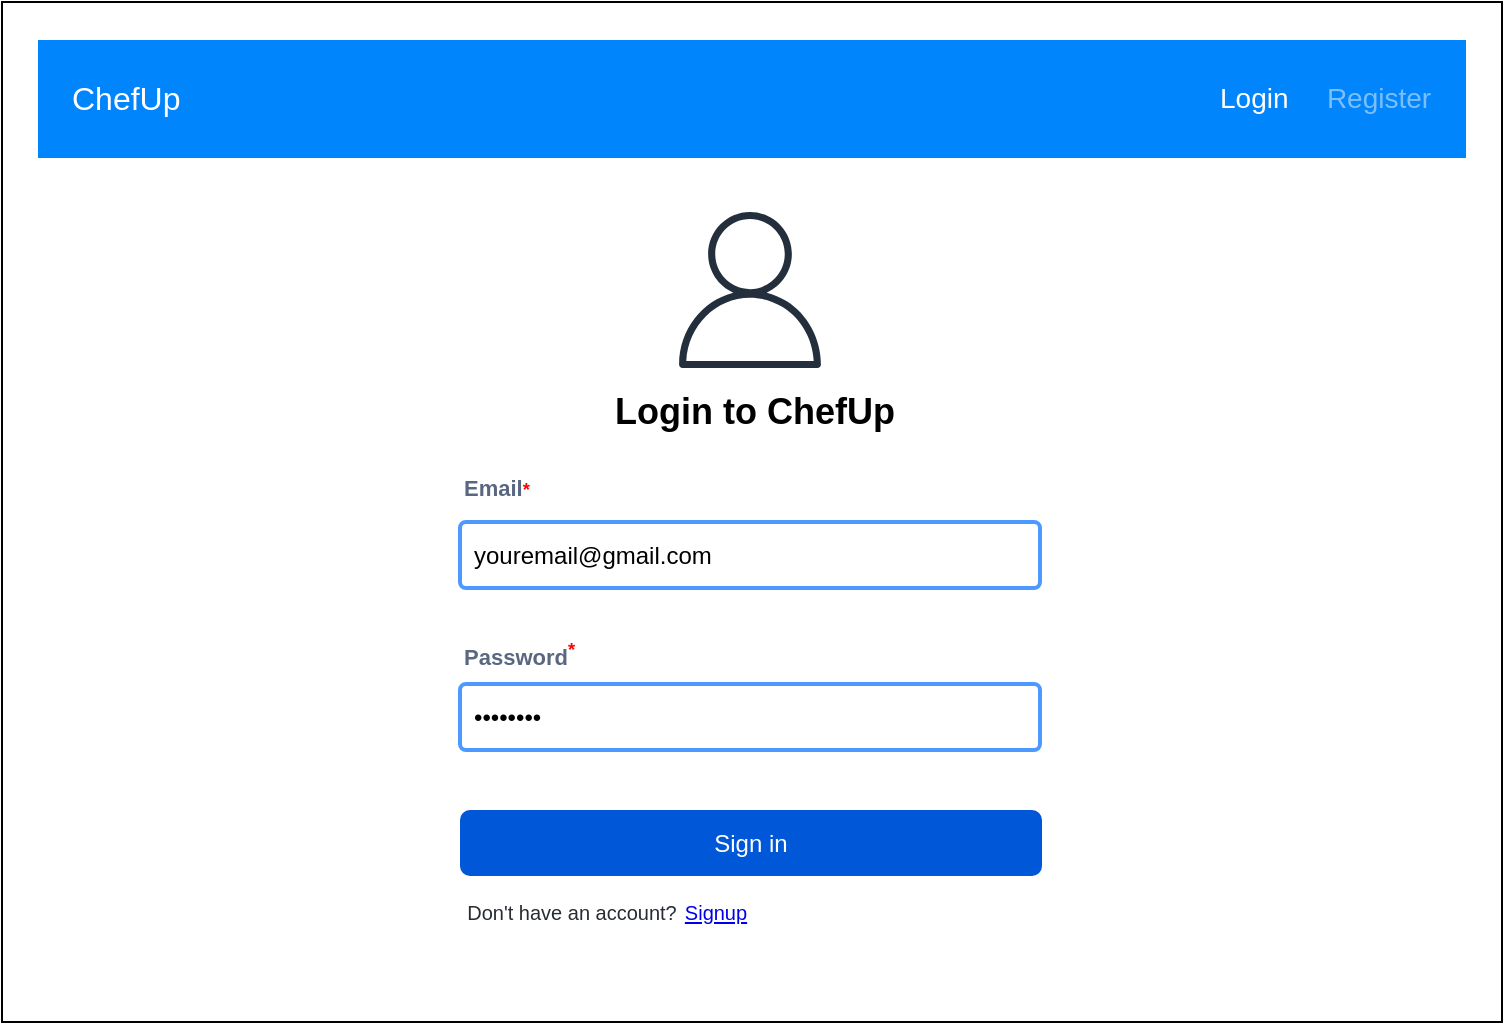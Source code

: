 <mxfile version="27.1.4" pages="7">
  <diagram name="Login" id="1gC7JQKa_JbFqpBa67eU">
    <mxGraphModel dx="778" dy="460" grid="0" gridSize="10" guides="1" tooltips="1" connect="1" arrows="1" fold="1" page="1" pageScale="1" pageWidth="827" pageHeight="583" math="0" shadow="0">
      <root>
        <mxCell id="0" />
        <mxCell id="1" parent="0" />
        <mxCell id="erCz02z_c968frXZGp9l-2" value="" style="rounded=0;whiteSpace=wrap;html=1;flipV=1;flipH=1;" parent="1" vertex="1">
          <mxGeometry x="40" y="40" width="750" height="510" as="geometry" />
        </mxCell>
        <mxCell id="erCz02z_c968frXZGp9l-6" value="" style="sketch=0;outlineConnect=0;fontColor=#232F3E;gradientColor=none;fillColor=#232F3D;strokeColor=none;dashed=0;verticalLabelPosition=bottom;verticalAlign=top;align=center;html=1;fontSize=12;fontStyle=0;aspect=fixed;pointerEvents=1;shape=mxgraph.aws4.user;" parent="1" vertex="1">
          <mxGeometry x="375" y="145" width="78" height="78" as="geometry" />
        </mxCell>
        <mxCell id="erCz02z_c968frXZGp9l-7" value="&lt;sup&gt;&lt;font style=&quot;font-size: 11px;&quot;&gt;Email&lt;/font&gt;&lt;font color=&quot;#ff0000&quot;&gt;*&lt;/font&gt;&lt;/sup&gt;" style="fillColor=none;strokeColor=none;html=1;fontSize=11;fontStyle=0;align=left;fontColor=#596780;fontStyle=1;fontSize=11" parent="1" vertex="1">
          <mxGeometry x="269" y="275" width="240" height="20" as="geometry" />
        </mxCell>
        <mxCell id="erCz02z_c968frXZGp9l-8" value="youremail@gmail.com" style="rounded=1;arcSize=9;align=left;spacingLeft=5;strokeColor=#4C9AFF;html=1;strokeWidth=2;fontSize=12" parent="1" vertex="1">
          <mxGeometry x="269" y="300" width="290" height="33" as="geometry" />
        </mxCell>
        <mxCell id="erCz02z_c968frXZGp9l-9" value="Password&lt;sup&gt;&lt;font color=&quot;#ff0000&quot;&gt;*&lt;/font&gt;&lt;/sup&gt;" style="fillColor=none;strokeColor=none;html=1;fontSize=11;fontStyle=0;align=left;fontColor=#596780;fontStyle=1;fontSize=11" parent="1" vertex="1">
          <mxGeometry x="269" y="356" width="240" height="20" as="geometry" />
        </mxCell>
        <mxCell id="erCz02z_c968frXZGp9l-10" value="&amp;#8226;&amp;#8226;&amp;#8226;&amp;#8226;&amp;#8226;&amp;#8226;&amp;#8226;&amp;#8226;" style="rounded=1;arcSize=9;align=left;spacingLeft=5;strokeColor=#4C9AFF;html=1;strokeWidth=2;fontSize=12" parent="1" vertex="1">
          <mxGeometry x="269" y="381" width="290" height="33" as="geometry" />
        </mxCell>
        <mxCell id="erCz02z_c968frXZGp9l-13" value="Sign in" style="rounded=1;fillColor=#0057D8;strokeColor=none;html=1;whiteSpace=wrap;fontColor=#ffffff;align=center;verticalAlign=middle;fontStyle=0;fontSize=12;sketch=0;" parent="1" vertex="1">
          <mxGeometry x="269" y="444" width="291" height="33" as="geometry" />
        </mxCell>
        <mxCell id="erCz02z_c968frXZGp9l-14" value="Login to ChefUp" style="text;html=1;align=center;verticalAlign=middle;resizable=0;points=[];autosize=1;strokeColor=none;fillColor=none;fontSize=18;fontStyle=1" parent="1" vertex="1">
          <mxGeometry x="342" y="228" width="148" height="34" as="geometry" />
        </mxCell>
        <UserObject label="Signup" link="https://www.draw.io" id="yaeOL4TVwBazqqDSnl8N-2">
          <mxCell style="text;html=1;strokeColor=none;fillColor=none;whiteSpace=wrap;align=center;verticalAlign=middle;fontColor=#0000EE;fontStyle=4;fontSize=10;" parent="1" vertex="1">
            <mxGeometry x="367" y="475" width="60" height="40" as="geometry" />
          </mxCell>
        </UserObject>
        <mxCell id="yaeOL4TVwBazqqDSnl8N-4" value="&lt;span style=&quot;color: rgb(40, 44, 51); font-family: &amp;quot;Graphik LC Web&amp;quot;, sans-serif; font-size: 10px; text-align: start; background-color: rgb(255, 255, 255);&quot;&gt;Don&#39;t have an account?&lt;/span&gt;" style="text;html=1;align=center;verticalAlign=middle;whiteSpace=wrap;rounded=0;" parent="1" vertex="1">
          <mxGeometry x="264" y="480" width="122" height="30" as="geometry" />
        </mxCell>
        <mxCell id="mbVS5yXIdQCEXHUhS88f-1" value="" style="html=1;shadow=0;dashed=0;fillColor=#0085FC;strokeColor=none;fontSize=16;fontColor=#ffffff;align=left;spacing=15;" parent="1" vertex="1">
          <mxGeometry x="58" y="59" width="714" height="59" as="geometry" />
        </mxCell>
        <mxCell id="mbVS5yXIdQCEXHUhS88f-2" value="" style="swimlane;shape=mxgraph.bootstrap.anchor;strokeColor=none;fillColor=none;fontColor=#0085FC;fontStyle=0;childLayout=stackLayout;horizontal=0;startSize=0;horizontalStack=1;resizeParent=1;resizeParentMax=0;resizeLast=0;collapsible=0;marginBottom=0;whiteSpace=wrap;html=1;resizeWidth=0;" parent="mbVS5yXIdQCEXHUhS88f-1" vertex="1">
          <mxGeometry y="9.833" width="80" height="39.333" as="geometry" />
        </mxCell>
        <mxCell id="mbVS5yXIdQCEXHUhS88f-3" value="ChefUp" style="text;strokeColor=none;align=left;verticalAlign=middle;spacingLeft=15;spacingRight=10;points=[[0,0.5],[1,0.5]];portConstraint=eastwest;rotatable=0;whiteSpace=wrap;html=1;fillColor=none;fontColor=#ffffff;fontSize=16;" parent="mbVS5yXIdQCEXHUhS88f-2" vertex="1">
          <mxGeometry width="80" height="39.333" as="geometry" />
        </mxCell>
        <mxCell id="mbVS5yXIdQCEXHUhS88f-11" value="" style="swimlane;shape=mxgraph.bootstrap.anchor;strokeColor=none;fillColor=none;fontColor=#0085FC;fontStyle=0;childLayout=stackLayout;horizontal=0;startSize=0;horizontalStack=1;resizeParent=1;resizeParentMax=0;resizeLast=0;collapsible=0;marginBottom=0;whiteSpace=wrap;html=1;resizeWidth=0;" parent="mbVS5yXIdQCEXHUhS88f-1" vertex="1">
          <mxGeometry x="584" y="9.83" width="119" height="39.33" as="geometry" />
        </mxCell>
        <mxCell id="mbVS5yXIdQCEXHUhS88f-14" value="Login" style="text;strokeColor=none;align=left;verticalAlign=middle;spacingLeft=5;spacingRight=10;points=[[0,0.5],[1,0.5]];portConstraint=eastwest;rotatable=0;whiteSpace=wrap;html=1;fillColor=none;fontColor=#FFFFFF;fontSize=14;" parent="mbVS5yXIdQCEXHUhS88f-11" vertex="1">
          <mxGeometry width="54" height="39.33" as="geometry" />
        </mxCell>
        <mxCell id="mbVS5yXIdQCEXHUhS88f-15" value="Register" style="text;strokeColor=none;align=center;verticalAlign=middle;spacingLeft=10;spacingRight=10;points=[[0,0.5],[1,0.5]];portConstraint=eastwest;rotatable=0;whiteSpace=wrap;html=1;fillColor=none;fontColor=#79BFFD;fontSize=14;" parent="mbVS5yXIdQCEXHUhS88f-11" vertex="1">
          <mxGeometry x="54" width="65" height="39.33" as="geometry" />
        </mxCell>
      </root>
    </mxGraphModel>
  </diagram>
  <diagram name="Register" id="G5bhG80svOw2IOhAVkp6">
    <mxGraphModel dx="778" dy="460" grid="0" gridSize="10" guides="1" tooltips="1" connect="1" arrows="1" fold="1" page="1" pageScale="1" pageWidth="827" pageHeight="583" math="0" shadow="0">
      <root>
        <mxCell id="fw4PkrGc2hmRjdb10R_P-0" />
        <mxCell id="fw4PkrGc2hmRjdb10R_P-1" parent="fw4PkrGc2hmRjdb10R_P-0" />
        <mxCell id="fw4PkrGc2hmRjdb10R_P-2" value="" style="rounded=0;whiteSpace=wrap;html=1;flipV=1;flipH=1;" parent="fw4PkrGc2hmRjdb10R_P-1" vertex="1">
          <mxGeometry x="40" y="40" width="750" height="510" as="geometry" />
        </mxCell>
        <mxCell id="fw4PkrGc2hmRjdb10R_P-3" value="" style="sketch=0;outlineConnect=0;fontColor=#232F3E;gradientColor=none;fillColor=#232F3D;strokeColor=none;dashed=0;verticalLabelPosition=bottom;verticalAlign=top;align=center;html=1;fontSize=12;fontStyle=0;aspect=fixed;pointerEvents=1;shape=mxgraph.aws4.user;" parent="fw4PkrGc2hmRjdb10R_P-1" vertex="1">
          <mxGeometry x="375" y="151" width="78" height="78" as="geometry" />
        </mxCell>
        <mxCell id="fw4PkrGc2hmRjdb10R_P-4" value="Username&lt;sup&gt;&lt;font color=&quot;#ff0000&quot;&gt;*&lt;/font&gt;&lt;/sup&gt;" style="fillColor=none;strokeColor=none;html=1;fontSize=11;fontStyle=0;align=left;fontColor=#596780;fontStyle=1;fontSize=11" parent="fw4PkrGc2hmRjdb10R_P-1" vertex="1">
          <mxGeometry x="269" y="282" width="240" height="20" as="geometry" />
        </mxCell>
        <mxCell id="fw4PkrGc2hmRjdb10R_P-5" value="Messina Cake" style="rounded=1;arcSize=9;align=left;spacingLeft=5;strokeColor=#4C9AFF;html=1;strokeWidth=2;fontSize=12" parent="fw4PkrGc2hmRjdb10R_P-1" vertex="1">
          <mxGeometry x="269" y="307" width="290" height="33" as="geometry" />
        </mxCell>
        <mxCell id="fw4PkrGc2hmRjdb10R_P-6" value="Password&lt;sup&gt;&lt;font color=&quot;#ff0000&quot;&gt;*&lt;/font&gt;&lt;/sup&gt;" style="fillColor=none;strokeColor=none;html=1;fontSize=11;fontStyle=0;align=left;fontColor=#596780;fontStyle=1;fontSize=11" parent="fw4PkrGc2hmRjdb10R_P-1" vertex="1">
          <mxGeometry x="268" y="410" width="240" height="20" as="geometry" />
        </mxCell>
        <mxCell id="fw4PkrGc2hmRjdb10R_P-7" value="&amp;#8226;&amp;#8226;&amp;#8226;&amp;#8226;&amp;#8226;&amp;#8226;&amp;#8226;&amp;#8226;" style="rounded=1;arcSize=9;align=left;spacingLeft=5;strokeColor=#4C9AFF;html=1;strokeWidth=2;fontSize=12" parent="fw4PkrGc2hmRjdb10R_P-1" vertex="1">
          <mxGeometry x="268" y="435" width="290" height="33" as="geometry" />
        </mxCell>
        <mxCell id="fw4PkrGc2hmRjdb10R_P-9" value="Register to ChefUp" style="text;html=1;align=center;verticalAlign=middle;resizable=0;points=[];autosize=1;strokeColor=none;fillColor=none;fontSize=18;fontStyle=1" parent="fw4PkrGc2hmRjdb10R_P-1" vertex="1">
          <mxGeometry x="332" y="239" width="171" height="34" as="geometry" />
        </mxCell>
        <mxCell id="dQlsfBBYQxhPkg6OCvqP-0" value="Sign up" style="rounded=1;fillColor=#0057D8;strokeColor=none;html=1;whiteSpace=wrap;fontColor=#ffffff;align=center;verticalAlign=middle;fontStyle=0;fontSize=12;sketch=0;" parent="fw4PkrGc2hmRjdb10R_P-1" vertex="1">
          <mxGeometry x="268" y="483" width="291" height="33" as="geometry" />
        </mxCell>
        <mxCell id="dQlsfBBYQxhPkg6OCvqP-7" value="Email&lt;span style=&quot;color: rgb(255, 0, 0); font-size: 9.167px;&quot;&gt;*&lt;/span&gt;" style="fillColor=none;strokeColor=none;html=1;fontSize=11;fontStyle=0;align=left;fontColor=#596780;fontStyle=1;fontSize=11" parent="fw4PkrGc2hmRjdb10R_P-1" vertex="1">
          <mxGeometry x="268" y="348" width="240" height="20" as="geometry" />
        </mxCell>
        <mxCell id="dQlsfBBYQxhPkg6OCvqP-8" value="shrugg#atlassian.com" style="rounded=1;arcSize=9;align=left;spacingLeft=5;strokeColor=#4C9AFF;html=1;strokeWidth=2;fontSize=12" parent="fw4PkrGc2hmRjdb10R_P-1" vertex="1">
          <mxGeometry x="268" y="373" width="290" height="33" as="geometry" />
        </mxCell>
        <mxCell id="dQlsfBBYQxhPkg6OCvqP-9" value="" style="shape=mxgraph.azure.azure_alert;fillColor=#FFAB00;strokeColor=none;html=1;sketch=0;" parent="dQlsfBBYQxhPkg6OCvqP-8" vertex="1">
          <mxGeometry x="1" y="0.5" width="20" height="20" relative="1" as="geometry">
            <mxPoint x="-30" y="-10" as="offset" />
          </mxGeometry>
        </mxCell>
        <mxCell id="dQlsfBBYQxhPkg6OCvqP-10" value="Please enter a valid address." style="rounded=1;arcSize=9;align=center;strokeColor=#DFE1E5;html=1;strokeWidth=1;fontSize=12;shadow=1" parent="fw4PkrGc2hmRjdb10R_P-1" vertex="1">
          <mxGeometry x="566" y="371" width="200" height="32" as="geometry" />
        </mxCell>
        <mxCell id="Rf0O6GPjVrRC4OXVfObF-12" value="" style="html=1;shadow=0;dashed=0;fillColor=#0085FC;strokeColor=none;fontSize=16;fontColor=#ffffff;align=left;spacing=15;" parent="fw4PkrGc2hmRjdb10R_P-1" vertex="1">
          <mxGeometry x="58.5" y="60" width="714" height="59" as="geometry" />
        </mxCell>
        <mxCell id="Rf0O6GPjVrRC4OXVfObF-13" value="" style="swimlane;shape=mxgraph.bootstrap.anchor;strokeColor=none;fillColor=none;fontColor=#0085FC;fontStyle=0;childLayout=stackLayout;horizontal=0;startSize=0;horizontalStack=1;resizeParent=1;resizeParentMax=0;resizeLast=0;collapsible=0;marginBottom=0;whiteSpace=wrap;html=1;resizeWidth=0;" parent="Rf0O6GPjVrRC4OXVfObF-12" vertex="1">
          <mxGeometry y="9.833" width="80" height="39.333" as="geometry" />
        </mxCell>
        <mxCell id="Rf0O6GPjVrRC4OXVfObF-14" value="ChefUp" style="text;strokeColor=none;align=left;verticalAlign=middle;spacingLeft=15;spacingRight=10;points=[[0,0.5],[1,0.5]];portConstraint=eastwest;rotatable=0;whiteSpace=wrap;html=1;fillColor=none;fontColor=#ffffff;fontSize=16;" parent="Rf0O6GPjVrRC4OXVfObF-13" vertex="1">
          <mxGeometry width="80" height="39.333" as="geometry" />
        </mxCell>
        <mxCell id="Rf0O6GPjVrRC4OXVfObF-15" value="" style="swimlane;shape=mxgraph.bootstrap.anchor;strokeColor=none;fillColor=none;fontColor=#0085FC;fontStyle=0;childLayout=stackLayout;horizontal=0;startSize=0;horizontalStack=1;resizeParent=1;resizeParentMax=0;resizeLast=0;collapsible=0;marginBottom=0;whiteSpace=wrap;html=1;resizeWidth=0;" parent="Rf0O6GPjVrRC4OXVfObF-12" vertex="1">
          <mxGeometry x="584" y="9.83" width="119" height="39.33" as="geometry" />
        </mxCell>
        <mxCell id="Rf0O6GPjVrRC4OXVfObF-16" value="Login" style="text;strokeColor=none;align=left;verticalAlign=middle;spacingLeft=5;spacingRight=10;points=[[0,0.5],[1,0.5]];portConstraint=eastwest;rotatable=0;whiteSpace=wrap;html=1;fillColor=none;fontColor=#79BFFD;fontSize=14;" parent="Rf0O6GPjVrRC4OXVfObF-15" vertex="1">
          <mxGeometry width="54" height="39.33" as="geometry" />
        </mxCell>
        <mxCell id="Rf0O6GPjVrRC4OXVfObF-17" value="Register" style="text;strokeColor=none;align=center;verticalAlign=middle;spacingLeft=10;spacingRight=10;points=[[0,0.5],[1,0.5]];portConstraint=eastwest;rotatable=0;whiteSpace=wrap;html=1;fillColor=none;fontColor=#FFFFFF;fontSize=14;" parent="Rf0O6GPjVrRC4OXVfObF-15" vertex="1">
          <mxGeometry x="54" width="65" height="39.33" as="geometry" />
        </mxCell>
      </root>
    </mxGraphModel>
  </diagram>
  <diagram name="Home" id="4g1A_iz8x5MG5ikIPoMf">
    <mxGraphModel dx="1037" dy="613" grid="0" gridSize="10" guides="1" tooltips="1" connect="1" arrows="1" fold="1" page="1" pageScale="1" pageWidth="827" pageHeight="583" math="0" shadow="0">
      <root>
        <mxCell id="oCcmUuElAEh4TIKr7NXg-0" />
        <mxCell id="oCcmUuElAEh4TIKr7NXg-1" parent="oCcmUuElAEh4TIKr7NXg-0" />
        <mxCell id="oCcmUuElAEh4TIKr7NXg-2" value="" style="rounded=0;whiteSpace=wrap;html=1;flipV=1;flipH=1;" vertex="1" parent="oCcmUuElAEh4TIKr7NXg-1">
          <mxGeometry x="40" y="40" width="750" height="510" as="geometry" />
        </mxCell>
        <mxCell id="oCcmUuElAEh4TIKr7NXg-9" value="Welcome to ChefUp App" style="text;html=1;align=center;verticalAlign=middle;resizable=0;points=[];autosize=1;strokeColor=none;fillColor=none;fontSize=25;fontStyle=1" vertex="1" parent="oCcmUuElAEh4TIKr7NXg-1">
          <mxGeometry x="387" y="193" width="291" height="42" as="geometry" />
        </mxCell>
        <mxCell id="v6brUhOARl3IsnUEbea0-18" value="" style="html=1;shadow=0;dashed=0;fillColor=#0085FC;strokeColor=none;fontSize=16;fontColor=#ffffff;align=left;spacing=15;" vertex="1" parent="oCcmUuElAEh4TIKr7NXg-1">
          <mxGeometry x="59" y="65" width="714" height="59" as="geometry" />
        </mxCell>
        <mxCell id="v6brUhOARl3IsnUEbea0-19" value="" style="swimlane;shape=mxgraph.bootstrap.anchor;strokeColor=none;fillColor=none;fontColor=#0085FC;fontStyle=0;childLayout=stackLayout;horizontal=0;startSize=0;horizontalStack=1;resizeParent=1;resizeParentMax=0;resizeLast=0;collapsible=0;marginBottom=0;whiteSpace=wrap;html=1;resizeWidth=0;" vertex="1" parent="v6brUhOARl3IsnUEbea0-18">
          <mxGeometry y="9.833" width="350" height="39.333" as="geometry" />
        </mxCell>
        <mxCell id="v6brUhOARl3IsnUEbea0-20" value="ChefUp" style="text;strokeColor=none;align=left;verticalAlign=middle;spacingLeft=15;spacingRight=10;points=[[0,0.5],[1,0.5]];portConstraint=eastwest;rotatable=0;whiteSpace=wrap;html=1;fillColor=none;fontColor=#ffffff;fontSize=16;" vertex="1" parent="v6brUhOARl3IsnUEbea0-19">
          <mxGeometry width="80" height="39.333" as="geometry" />
        </mxCell>
        <mxCell id="v6brUhOARl3IsnUEbea0-21" value="Home" style="text;strokeColor=none;align=center;verticalAlign=middle;spacingLeft=10;spacingRight=10;points=[[0,0.5],[1,0.5]];portConstraint=eastwest;rotatable=0;whiteSpace=wrap;html=1;fillColor=none;fontColor=#ffffff;fontSize=14;" vertex="1" parent="v6brUhOARl3IsnUEbea0-19">
          <mxGeometry x="80" width="60" height="39.333" as="geometry" />
        </mxCell>
        <mxCell id="v6brUhOARl3IsnUEbea0-22" value="Recipes" style="text;strokeColor=none;align=center;verticalAlign=middle;spacingLeft=10;spacingRight=10;points=[[0,0.5],[1,0.5]];portConstraint=eastwest;rotatable=0;whiteSpace=wrap;html=1;fillColor=none;fontColor=#79BFFD;fontSize=14;" vertex="1" parent="v6brUhOARl3IsnUEbea0-19">
          <mxGeometry x="140" width="80" height="39.333" as="geometry" />
        </mxCell>
        <mxCell id="v6brUhOARl3IsnUEbea0-23" value="Favorites" style="text;strokeColor=none;align=left;verticalAlign=middle;spacingLeft=5;spacingRight=10;points=[[0,0.5],[1,0.5]];portConstraint=eastwest;rotatable=0;whiteSpace=wrap;html=1;fillColor=none;fontColor=#79BFFD;fontSize=14;" vertex="1" parent="v6brUhOARl3IsnUEbea0-19">
          <mxGeometry x="220" width="70" height="39.333" as="geometry" />
        </mxCell>
        <mxCell id="v6brUhOARl3IsnUEbea0-24" value="Profile" style="text;strokeColor=none;align=center;verticalAlign=middle;spacingLeft=10;spacingRight=10;points=[[0,0.5],[1,0.5]];portConstraint=eastwest;rotatable=0;whiteSpace=wrap;html=1;fillColor=none;fontColor=#79BFFD;fontSize=14;" vertex="1" parent="v6brUhOARl3IsnUEbea0-19">
          <mxGeometry x="290" width="60" height="39.333" as="geometry" />
        </mxCell>
        <mxCell id="v6brUhOARl3IsnUEbea0-25" value="Search" style="html=1;shadow=0;dashed=0;shape=mxgraph.bootstrap.rrect;rSize=5;fontSize=14;fontColor=#ffffff;strokeColor=#ffffff;fillColor=none;" vertex="1" parent="v6brUhOARl3IsnUEbea0-18">
          <mxGeometry x="1" width="70" height="40" relative="1" as="geometry">
            <mxPoint x="-144" y="10" as="offset" />
          </mxGeometry>
        </mxCell>
        <mxCell id="v6brUhOARl3IsnUEbea0-26" value="Search Recipes" style="html=1;shadow=0;dashed=0;shape=mxgraph.bootstrap.rrect;rSize=5;fontSize=14;fontColor=#6C767D;strokeColor=#CED4DA;fillColor=#ffffff;align=left;spacing=10;" vertex="1" parent="v6brUhOARl3IsnUEbea0-18">
          <mxGeometry x="1" width="180" height="40" relative="1" as="geometry">
            <mxPoint x="-331" y="10" as="offset" />
          </mxGeometry>
        </mxCell>
        <mxCell id="v6brUhOARl3IsnUEbea0-28" value="" style="html=1;verticalLabelPosition=bottom;align=center;labelBackgroundColor=#ffffff;verticalAlign=top;strokeWidth=2;strokeColor=#0080F0;shadow=0;dashed=0;shape=mxgraph.ios7.icons.user;" vertex="1" parent="v6brUhOARl3IsnUEbea0-18">
          <mxGeometry x="664" y="15" width="30" height="30" as="geometry" />
        </mxCell>
        <mxCell id="v6brUhOARl3IsnUEbea0-29" value="&lt;h1 style=&quot;margin-top: 0px;&quot;&gt;Heading&lt;/h1&gt;&lt;p&gt;Lorem ipsum dolor sit amet, consectetur adipisicing elit, sed do eiusmod tempor incididunt ut labore et dolore magna aliqua.&lt;/p&gt;&lt;p&gt;Lorem ipsum dolor sit amet, consectetur adipisicing elit, sed do eiusmod tempor incididunt ut labore et dolore magna aliqua.&lt;/p&gt;&lt;p&gt;Lorem ipsum dolor sit amet, consectetur adipisicing elit, sed do eiusmod tempor incididunt ut labore et dolore magna aliqua.&lt;/p&gt;" style="text;html=1;whiteSpace=wrap;overflow=hidden;rounded=0;" vertex="1" parent="oCcmUuElAEh4TIKr7NXg-1">
          <mxGeometry x="387" y="265" width="303" height="210" as="geometry" />
        </mxCell>
        <mxCell id="v6brUhOARl3IsnUEbea0-30" value="" style="shape=image;html=1;verticalAlign=top;verticalLabelPosition=bottom;labelBackgroundColor=#ffffff;imageAspect=0;aspect=fixed;image=https://cdn4.iconfinder.com/data/icons/ionicons/512/icon-image-128.png" vertex="1" parent="oCcmUuElAEh4TIKr7NXg-1">
          <mxGeometry x="101" y="210" width="241" height="241" as="geometry" />
        </mxCell>
      </root>
    </mxGraphModel>
  </diagram>
  <diagram name="Profile" id="pw6PiO1-oOmLfnkMeu9e">
    <mxGraphModel dx="778" dy="460" grid="0" gridSize="10" guides="1" tooltips="1" connect="1" arrows="1" fold="1" page="1" pageScale="1" pageWidth="827" pageHeight="583" math="0" shadow="0">
      <root>
        <mxCell id="7t8EeTkVWpso1NK14LTL-0" />
        <mxCell id="7t8EeTkVWpso1NK14LTL-1" parent="7t8EeTkVWpso1NK14LTL-0" />
        <mxCell id="7t8EeTkVWpso1NK14LTL-2" value="" style="rounded=0;whiteSpace=wrap;html=1;flipV=1;flipH=1;" parent="7t8EeTkVWpso1NK14LTL-1" vertex="1">
          <mxGeometry x="40" y="40" width="750" height="510" as="geometry" />
        </mxCell>
        <mxCell id="7t8EeTkVWpso1NK14LTL-3" value="Profile" style="text;html=1;align=center;verticalAlign=middle;resizable=0;points=[];autosize=1;strokeColor=none;fillColor=none;fontSize=25;fontStyle=1" parent="7t8EeTkVWpso1NK14LTL-1" vertex="1">
          <mxGeometry x="369" y="152" width="89" height="42" as="geometry" />
        </mxCell>
        <mxCell id="7t8EeTkVWpso1NK14LTL-4" value="" style="html=1;shadow=0;dashed=0;fillColor=#0085FC;strokeColor=none;fontSize=16;fontColor=#ffffff;align=left;spacing=15;" parent="7t8EeTkVWpso1NK14LTL-1" vertex="1">
          <mxGeometry x="59" y="65" width="714" height="59" as="geometry" />
        </mxCell>
        <mxCell id="7t8EeTkVWpso1NK14LTL-5" value="" style="swimlane;shape=mxgraph.bootstrap.anchor;strokeColor=none;fillColor=none;fontColor=#0085FC;fontStyle=0;childLayout=stackLayout;horizontal=0;startSize=0;horizontalStack=1;resizeParent=1;resizeParentMax=0;resizeLast=0;collapsible=0;marginBottom=0;whiteSpace=wrap;html=1;resizeWidth=0;" parent="7t8EeTkVWpso1NK14LTL-4" vertex="1">
          <mxGeometry y="9.833" width="350" height="39.333" as="geometry" />
        </mxCell>
        <mxCell id="7t8EeTkVWpso1NK14LTL-6" value="ChefUp" style="text;strokeColor=none;align=left;verticalAlign=middle;spacingLeft=15;spacingRight=10;points=[[0,0.5],[1,0.5]];portConstraint=eastwest;rotatable=0;whiteSpace=wrap;html=1;fillColor=none;fontColor=#ffffff;fontSize=16;" parent="7t8EeTkVWpso1NK14LTL-5" vertex="1">
          <mxGeometry width="80" height="39.333" as="geometry" />
        </mxCell>
        <mxCell id="7t8EeTkVWpso1NK14LTL-7" value="Home" style="text;strokeColor=none;align=center;verticalAlign=middle;spacingLeft=10;spacingRight=10;points=[[0,0.5],[1,0.5]];portConstraint=eastwest;rotatable=0;whiteSpace=wrap;html=1;fillColor=none;fontColor=#79BFFD;fontSize=14;" parent="7t8EeTkVWpso1NK14LTL-5" vertex="1">
          <mxGeometry x="80" width="60" height="39.333" as="geometry" />
        </mxCell>
        <mxCell id="7t8EeTkVWpso1NK14LTL-8" value="Recipes" style="text;strokeColor=none;align=center;verticalAlign=middle;spacingLeft=10;spacingRight=10;points=[[0,0.5],[1,0.5]];portConstraint=eastwest;rotatable=0;whiteSpace=wrap;html=1;fillColor=none;fontColor=#79BFFD;fontSize=14;" parent="7t8EeTkVWpso1NK14LTL-5" vertex="1">
          <mxGeometry x="140" width="80" height="39.333" as="geometry" />
        </mxCell>
        <mxCell id="7t8EeTkVWpso1NK14LTL-9" value="Favorites" style="text;strokeColor=none;align=left;verticalAlign=middle;spacingLeft=5;spacingRight=10;points=[[0,0.5],[1,0.5]];portConstraint=eastwest;rotatable=0;whiteSpace=wrap;html=1;fillColor=none;fontColor=#79BFFD;fontSize=14;" parent="7t8EeTkVWpso1NK14LTL-5" vertex="1">
          <mxGeometry x="220" width="70" height="39.333" as="geometry" />
        </mxCell>
        <mxCell id="7t8EeTkVWpso1NK14LTL-10" value="Profile" style="text;strokeColor=none;align=center;verticalAlign=middle;spacingLeft=10;spacingRight=10;points=[[0,0.5],[1,0.5]];portConstraint=eastwest;rotatable=0;whiteSpace=wrap;html=1;fillColor=none;fontColor=#FFFFFF;fontSize=14;" parent="7t8EeTkVWpso1NK14LTL-5" vertex="1">
          <mxGeometry x="290" width="60" height="39.333" as="geometry" />
        </mxCell>
        <mxCell id="7t8EeTkVWpso1NK14LTL-11" value="Search" style="html=1;shadow=0;dashed=0;shape=mxgraph.bootstrap.rrect;rSize=5;fontSize=14;fontColor=#ffffff;strokeColor=#ffffff;fillColor=none;" parent="7t8EeTkVWpso1NK14LTL-4" vertex="1">
          <mxGeometry x="1" width="70" height="40" relative="1" as="geometry">
            <mxPoint x="-144" y="10" as="offset" />
          </mxGeometry>
        </mxCell>
        <mxCell id="7t8EeTkVWpso1NK14LTL-12" value="Search Recipes" style="html=1;shadow=0;dashed=0;shape=mxgraph.bootstrap.rrect;rSize=5;fontSize=14;fontColor=#6C767D;strokeColor=#CED4DA;fillColor=#ffffff;align=left;spacing=10;" parent="7t8EeTkVWpso1NK14LTL-4" vertex="1">
          <mxGeometry x="1" width="180" height="40" relative="1" as="geometry">
            <mxPoint x="-331" y="10" as="offset" />
          </mxGeometry>
        </mxCell>
        <mxCell id="7t8EeTkVWpso1NK14LTL-13" value="" style="html=1;verticalLabelPosition=bottom;align=center;labelBackgroundColor=#ffffff;verticalAlign=top;strokeWidth=2;strokeColor=#0080F0;shadow=0;dashed=0;shape=mxgraph.ios7.icons.user;" parent="7t8EeTkVWpso1NK14LTL-4" vertex="1">
          <mxGeometry x="664" y="15" width="30" height="30" as="geometry" />
        </mxCell>
        <mxCell id="0T3S7mDcaGBmEMFB7eeB-0" value="Your username" style="fillColor=none;strokeColor=none;html=1;fontSize=11;fontStyle=0;align=left;fontColor=#596780;fontStyle=1;fontSize=11" parent="7t8EeTkVWpso1NK14LTL-1" vertex="1">
          <mxGeometry x="269" y="218" width="240" height="20" as="geometry" />
        </mxCell>
        <mxCell id="0T3S7mDcaGBmEMFB7eeB-1" value="Sally Lu" style="rounded=1;arcSize=9;fillColor=#F7F8F9;align=left;spacingLeft=5;strokeColor=#DEE1E6;html=1;strokeWidth=2;fontColor=#596780;fontSize=12" parent="7t8EeTkVWpso1NK14LTL-1" vertex="1">
          <mxGeometry x="269" y="243" width="290" height="33" as="geometry" />
        </mxCell>
        <mxCell id="0T3S7mDcaGBmEMFB7eeB-3" value="Your email" style="fillColor=none;strokeColor=none;html=1;fontSize=11;fontStyle=0;align=left;fontColor=#596780;fontStyle=1;fontSize=11" parent="7t8EeTkVWpso1NK14LTL-1" vertex="1">
          <mxGeometry x="269" y="298" width="240" height="20" as="geometry" />
        </mxCell>
        <mxCell id="0T3S7mDcaGBmEMFB7eeB-4" value="youremail@gmail.com" style="rounded=1;arcSize=9;fillColor=#F7F8F9;align=left;spacingLeft=5;strokeColor=#DEE1E6;html=1;strokeWidth=2;fontColor=#596780;fontSize=12" parent="7t8EeTkVWpso1NK14LTL-1" vertex="1">
          <mxGeometry x="269" y="323" width="290" height="33" as="geometry" />
        </mxCell>
        <mxCell id="0T3S7mDcaGBmEMFB7eeB-5" value="Your password" style="fillColor=none;strokeColor=none;html=1;fontSize=11;fontStyle=0;align=left;fontColor=#596780;fontStyle=1;fontSize=11" parent="7t8EeTkVWpso1NK14LTL-1" vertex="1">
          <mxGeometry x="269" y="373" width="240" height="20" as="geometry" />
        </mxCell>
        <mxCell id="0T3S7mDcaGBmEMFB7eeB-6" value="****************" style="rounded=1;arcSize=9;fillColor=#F7F8F9;align=left;spacingLeft=5;strokeColor=#DEE1E6;html=1;strokeWidth=2;fontColor=#596780;fontSize=12" parent="7t8EeTkVWpso1NK14LTL-1" vertex="1">
          <mxGeometry x="269" y="398" width="290" height="33" as="geometry" />
        </mxCell>
        <mxCell id="gwgvdXbpCqBqLBex0FNA-0" value="Save" style="rounded=1;fillColor=#0057D8;strokeColor=none;html=1;whiteSpace=wrap;fontColor=#ffffff;align=center;verticalAlign=middle;fontStyle=0;fontSize=12;sketch=0;" parent="7t8EeTkVWpso1NK14LTL-1" vertex="1">
          <mxGeometry x="268" y="464" width="291" height="33" as="geometry" />
        </mxCell>
      </root>
    </mxGraphModel>
  </diagram>
  <diagram name="Recipes" id="SxzQ_DzCjHD7m-IXDyt6">
    <mxGraphModel dx="778" dy="460" grid="0" gridSize="10" guides="1" tooltips="1" connect="1" arrows="1" fold="1" page="1" pageScale="1" pageWidth="827" pageHeight="583" math="0" shadow="0">
      <root>
        <mxCell id="lNgd07FBQycIYaJm_Qd0-0" />
        <mxCell id="lNgd07FBQycIYaJm_Qd0-1" parent="lNgd07FBQycIYaJm_Qd0-0" />
        <mxCell id="lNgd07FBQycIYaJm_Qd0-2" value="" style="rounded=0;whiteSpace=wrap;html=1;flipV=1;flipH=1;" vertex="1" parent="lNgd07FBQycIYaJm_Qd0-1">
          <mxGeometry x="40" y="40" width="750" height="510" as="geometry" />
        </mxCell>
        <mxCell id="lNgd07FBQycIYaJm_Qd0-3" value="Recipes" style="text;html=1;align=center;verticalAlign=middle;resizable=0;points=[];autosize=1;strokeColor=none;fillColor=none;fontSize=25;fontStyle=1" vertex="1" parent="lNgd07FBQycIYaJm_Qd0-1">
          <mxGeometry x="360" y="152" width="108" height="42" as="geometry" />
        </mxCell>
        <mxCell id="lNgd07FBQycIYaJm_Qd0-4" value="" style="html=1;shadow=0;dashed=0;fillColor=#0085FC;strokeColor=none;fontSize=16;fontColor=#ffffff;align=left;spacing=15;" vertex="1" parent="lNgd07FBQycIYaJm_Qd0-1">
          <mxGeometry x="59" y="65" width="714" height="59" as="geometry" />
        </mxCell>
        <mxCell id="lNgd07FBQycIYaJm_Qd0-5" value="" style="swimlane;shape=mxgraph.bootstrap.anchor;strokeColor=none;fillColor=none;fontColor=#0085FC;fontStyle=0;childLayout=stackLayout;horizontal=0;startSize=0;horizontalStack=1;resizeParent=1;resizeParentMax=0;resizeLast=0;collapsible=0;marginBottom=0;whiteSpace=wrap;html=1;resizeWidth=0;" vertex="1" parent="lNgd07FBQycIYaJm_Qd0-4">
          <mxGeometry y="9.833" width="350" height="39.333" as="geometry" />
        </mxCell>
        <mxCell id="lNgd07FBQycIYaJm_Qd0-6" value="ChefUp" style="text;strokeColor=none;align=left;verticalAlign=middle;spacingLeft=15;spacingRight=10;points=[[0,0.5],[1,0.5]];portConstraint=eastwest;rotatable=0;whiteSpace=wrap;html=1;fillColor=none;fontColor=#ffffff;fontSize=16;" vertex="1" parent="lNgd07FBQycIYaJm_Qd0-5">
          <mxGeometry width="80" height="39.333" as="geometry" />
        </mxCell>
        <mxCell id="lNgd07FBQycIYaJm_Qd0-7" value="Home" style="text;strokeColor=none;align=center;verticalAlign=middle;spacingLeft=10;spacingRight=10;points=[[0,0.5],[1,0.5]];portConstraint=eastwest;rotatable=0;whiteSpace=wrap;html=1;fillColor=none;fontColor=#79BFFD;fontSize=14;" vertex="1" parent="lNgd07FBQycIYaJm_Qd0-5">
          <mxGeometry x="80" width="60" height="39.333" as="geometry" />
        </mxCell>
        <mxCell id="lNgd07FBQycIYaJm_Qd0-8" value="Recipes" style="text;strokeColor=none;align=center;verticalAlign=middle;spacingLeft=10;spacingRight=10;points=[[0,0.5],[1,0.5]];portConstraint=eastwest;rotatable=0;whiteSpace=wrap;html=1;fillColor=none;fontColor=#FFFFFF;fontSize=14;" vertex="1" parent="lNgd07FBQycIYaJm_Qd0-5">
          <mxGeometry x="140" width="80" height="39.333" as="geometry" />
        </mxCell>
        <mxCell id="lNgd07FBQycIYaJm_Qd0-9" value="Favorites" style="text;strokeColor=none;align=left;verticalAlign=middle;spacingLeft=5;spacingRight=10;points=[[0,0.5],[1,0.5]];portConstraint=eastwest;rotatable=0;whiteSpace=wrap;html=1;fillColor=none;fontColor=#79BFFD;fontSize=14;" vertex="1" parent="lNgd07FBQycIYaJm_Qd0-5">
          <mxGeometry x="220" width="70" height="39.333" as="geometry" />
        </mxCell>
        <mxCell id="lNgd07FBQycIYaJm_Qd0-10" value="Profile" style="text;strokeColor=none;align=center;verticalAlign=middle;spacingLeft=10;spacingRight=10;points=[[0,0.5],[1,0.5]];portConstraint=eastwest;rotatable=0;whiteSpace=wrap;html=1;fillColor=none;fontColor=#79BFFD;fontSize=14;" vertex="1" parent="lNgd07FBQycIYaJm_Qd0-5">
          <mxGeometry x="290" width="60" height="39.333" as="geometry" />
        </mxCell>
        <mxCell id="lNgd07FBQycIYaJm_Qd0-11" value="Search" style="html=1;shadow=0;dashed=0;shape=mxgraph.bootstrap.rrect;rSize=5;fontSize=14;fontColor=#ffffff;strokeColor=#ffffff;fillColor=none;" vertex="1" parent="lNgd07FBQycIYaJm_Qd0-4">
          <mxGeometry x="1" width="70" height="40" relative="1" as="geometry">
            <mxPoint x="-144" y="10" as="offset" />
          </mxGeometry>
        </mxCell>
        <mxCell id="lNgd07FBQycIYaJm_Qd0-12" value="Search Recipes" style="html=1;shadow=0;dashed=0;shape=mxgraph.bootstrap.rrect;rSize=5;fontSize=14;fontColor=#6C767D;strokeColor=#CED4DA;fillColor=#ffffff;align=left;spacing=10;" vertex="1" parent="lNgd07FBQycIYaJm_Qd0-4">
          <mxGeometry x="1" width="180" height="40" relative="1" as="geometry">
            <mxPoint x="-331" y="10" as="offset" />
          </mxGeometry>
        </mxCell>
        <mxCell id="lNgd07FBQycIYaJm_Qd0-13" value="" style="html=1;verticalLabelPosition=bottom;align=center;labelBackgroundColor=#ffffff;verticalAlign=top;strokeWidth=2;strokeColor=#0080F0;shadow=0;dashed=0;shape=mxgraph.ios7.icons.user;" vertex="1" parent="lNgd07FBQycIYaJm_Qd0-4">
          <mxGeometry x="664" y="15" width="30" height="30" as="geometry" />
        </mxCell>
        <mxCell id="S4PWEzExi1J0FJxTD7q_-23" value="" style="html=1;shadow=0;dashed=0;shape=mxgraph.bootstrap.rrect;rSize=5;strokeColor=#DFDFDF;html=1;whiteSpace=wrap;fillColor=#ffffff;fontColor=#000000;verticalAlign=top;align=left;spacing=20;fontSize=14;spacingLeft=170;" vertex="1" parent="lNgd07FBQycIYaJm_Qd0-1">
          <mxGeometry x="98" y="209" width="282" height="142" as="geometry" />
        </mxCell>
        <mxCell id="S4PWEzExi1J0FJxTD7q_-24" value="Image" style="html=1;shadow=0;dashed=0;shape=mxgraph.bootstrap.leftButton;rSize=5;perimeter=none;whiteSpace=wrap;fillColor=#868E96;strokeColor=#DFDFDF;fontColor=#DEE2E6;resizeWidth=1;fontSize=18;" vertex="1" parent="S4PWEzExi1J0FJxTD7q_-23">
          <mxGeometry width="108.164" height="142" relative="1" as="geometry" />
        </mxCell>
        <mxCell id="S4PWEzExi1J0FJxTD7q_-25" value="&lt;b&gt;Card title&lt;/b&gt;&lt;br&gt;&lt;br&gt;&lt;span&gt;This is a wider card with supporting text below as a natural lead-in to additional content. This content is a little bit longer.&lt;/span&gt;" style="text;html=1;align=left;verticalAlign=middle;whiteSpace=wrap;rounded=0;fontSize=11;" vertex="1" parent="S4PWEzExi1J0FJxTD7q_-23">
          <mxGeometry x="115" y="28" width="156" height="93" as="geometry" />
        </mxCell>
        <mxCell id="S4PWEzExi1J0FJxTD7q_-27" value="" style="shape=image;html=1;verticalAlign=top;verticalLabelPosition=bottom;labelBackgroundColor=#ffffff;imageAspect=0;aspect=fixed;image=https://cdn1.iconfinder.com/data/icons/material-core/20/favorite-outline-128.png" vertex="1" parent="S4PWEzExi1J0FJxTD7q_-23">
          <mxGeometry x="246" y="13" width="25" height="25" as="geometry" />
        </mxCell>
        <mxCell id="S4PWEzExi1J0FJxTD7q_-28" value="" style="html=1;shadow=0;dashed=0;shape=mxgraph.bootstrap.rrect;rSize=5;strokeColor=#DFDFDF;html=1;whiteSpace=wrap;fillColor=#ffffff;fontColor=#000000;verticalAlign=top;align=left;spacing=20;fontSize=14;spacingLeft=170;" vertex="1" parent="lNgd07FBQycIYaJm_Qd0-1">
          <mxGeometry x="442" y="211" width="282" height="142" as="geometry" />
        </mxCell>
        <mxCell id="S4PWEzExi1J0FJxTD7q_-29" value="Image" style="html=1;shadow=0;dashed=0;shape=mxgraph.bootstrap.leftButton;rSize=5;perimeter=none;whiteSpace=wrap;fillColor=#868E96;strokeColor=#DFDFDF;fontColor=#DEE2E6;resizeWidth=1;fontSize=18;" vertex="1" parent="S4PWEzExi1J0FJxTD7q_-28">
          <mxGeometry width="108.164" height="142" relative="1" as="geometry" />
        </mxCell>
        <mxCell id="S4PWEzExi1J0FJxTD7q_-30" value="&lt;b&gt;Card title&lt;/b&gt;&lt;br&gt;&lt;br&gt;&lt;span&gt;This is a wider card with supporting text below as a natural lead-in to additional content. This content is a little bit longer.&lt;/span&gt;" style="text;html=1;align=left;verticalAlign=middle;whiteSpace=wrap;rounded=0;fontSize=11;" vertex="1" parent="S4PWEzExi1J0FJxTD7q_-28">
          <mxGeometry x="115" y="28" width="156" height="93" as="geometry" />
        </mxCell>
        <mxCell id="S4PWEzExi1J0FJxTD7q_-31" value="" style="shape=image;html=1;verticalAlign=top;verticalLabelPosition=bottom;labelBackgroundColor=#ffffff;imageAspect=0;aspect=fixed;image=https://cdn1.iconfinder.com/data/icons/material-core/20/favorite-outline-128.png" vertex="1" parent="S4PWEzExi1J0FJxTD7q_-28">
          <mxGeometry x="246" y="13" width="25" height="25" as="geometry" />
        </mxCell>
        <mxCell id="S4PWEzExi1J0FJxTD7q_-32" value="" style="html=1;shadow=0;dashed=0;shape=mxgraph.bootstrap.rrect;rSize=5;strokeColor=#DFDFDF;html=1;whiteSpace=wrap;fillColor=#ffffff;fontColor=#000000;verticalAlign=top;align=left;spacing=20;fontSize=14;spacingLeft=170;" vertex="1" parent="lNgd07FBQycIYaJm_Qd0-1">
          <mxGeometry x="98" y="369" width="282" height="142" as="geometry" />
        </mxCell>
        <mxCell id="S4PWEzExi1J0FJxTD7q_-33" value="Image" style="html=1;shadow=0;dashed=0;shape=mxgraph.bootstrap.leftButton;rSize=5;perimeter=none;whiteSpace=wrap;fillColor=#868E96;strokeColor=#DFDFDF;fontColor=#DEE2E6;resizeWidth=1;fontSize=18;" vertex="1" parent="S4PWEzExi1J0FJxTD7q_-32">
          <mxGeometry width="108.164" height="142" relative="1" as="geometry" />
        </mxCell>
        <mxCell id="S4PWEzExi1J0FJxTD7q_-34" value="&lt;b&gt;Card title&lt;/b&gt;&lt;br&gt;&lt;br&gt;&lt;span&gt;This is a wider card with supporting text below as a natural lead-in to additional content. This content is a little bit longer.&lt;/span&gt;" style="text;html=1;align=left;verticalAlign=middle;whiteSpace=wrap;rounded=0;fontSize=11;" vertex="1" parent="S4PWEzExi1J0FJxTD7q_-32">
          <mxGeometry x="115" y="28" width="156" height="93" as="geometry" />
        </mxCell>
        <mxCell id="S4PWEzExi1J0FJxTD7q_-35" value="" style="shape=image;html=1;verticalAlign=top;verticalLabelPosition=bottom;labelBackgroundColor=#ffffff;imageAspect=0;aspect=fixed;image=https://cdn1.iconfinder.com/data/icons/material-core/20/favorite-outline-128.png" vertex="1" parent="S4PWEzExi1J0FJxTD7q_-32">
          <mxGeometry x="246" y="13" width="25" height="25" as="geometry" />
        </mxCell>
        <mxCell id="S4PWEzExi1J0FJxTD7q_-36" value="" style="html=1;shadow=0;dashed=0;shape=mxgraph.bootstrap.rrect;rSize=5;strokeColor=#DFDFDF;html=1;whiteSpace=wrap;fillColor=#ffffff;fontColor=#000000;verticalAlign=top;align=left;spacing=20;fontSize=14;spacingLeft=170;" vertex="1" parent="lNgd07FBQycIYaJm_Qd0-1">
          <mxGeometry x="444" y="369" width="282" height="142" as="geometry" />
        </mxCell>
        <mxCell id="S4PWEzExi1J0FJxTD7q_-37" value="Image" style="html=1;shadow=0;dashed=0;shape=mxgraph.bootstrap.leftButton;rSize=5;perimeter=none;whiteSpace=wrap;fillColor=#868E96;strokeColor=#DFDFDF;fontColor=#DEE2E6;resizeWidth=1;fontSize=18;" vertex="1" parent="S4PWEzExi1J0FJxTD7q_-36">
          <mxGeometry width="108.164" height="142" relative="1" as="geometry" />
        </mxCell>
        <mxCell id="S4PWEzExi1J0FJxTD7q_-38" value="&lt;u&gt;&lt;b&gt;Card title&lt;/b&gt;&lt;br&gt;&lt;br&gt;&lt;span&gt;This is a wider card with supporting text below as a natural lead-in to additional content. This content is a little bit longer.&lt;/span&gt;&lt;/u&gt;" style="text;html=1;align=left;verticalAlign=middle;whiteSpace=wrap;rounded=0;fontSize=11;" vertex="1" parent="S4PWEzExi1J0FJxTD7q_-36">
          <mxGeometry x="115" y="28" width="156" height="93" as="geometry" />
        </mxCell>
        <mxCell id="S4PWEzExi1J0FJxTD7q_-40" value="" style="shape=image;html=1;verticalAlign=top;verticalLabelPosition=bottom;labelBackgroundColor=#ffffff;imageAspect=0;aspect=fixed;image=https://cdn4.iconfinder.com/data/icons/essential-app-2/16/heart-favourite-favorite-love-128.png" vertex="1" parent="S4PWEzExi1J0FJxTD7q_-36">
          <mxGeometry x="246" y="13" width="25" height="25" as="geometry" />
        </mxCell>
        <mxCell id="S4PWEzExi1J0FJxTD7q_-47" value="" style="swimlane;shape=mxgraph.bootstrap.anchor;strokeColor=#DEE2E6;fillColor=#ffffff;fontColor=#0085FC;fontStyle=0;childLayout=stackLayout;horizontal=0;startSize=0;horizontalStack=1;resizeParent=1;resizeParentMax=0;resizeLast=0;collapsible=0;marginBottom=0;whiteSpace=wrap;html=1;fontSize=7;" vertex="1" parent="lNgd07FBQycIYaJm_Qd0-1">
          <mxGeometry x="304" y="520" width="220" height="22" as="geometry" />
        </mxCell>
        <mxCell id="S4PWEzExi1J0FJxTD7q_-48" value="Previous" style="text;strokeColor=inherit;align=center;verticalAlign=middle;spacingLeft=5;spacingRight=5;overflow=hidden;points=[[0,0.5],[1,0.5]];portConstraint=eastwest;rotatable=0;whiteSpace=wrap;html=1;shape=mxgraph.bootstrap.leftButton;rSize=5;fillColor=inherit;fontColor=#6C767D;fontSize=14;" vertex="1" parent="S4PWEzExi1J0FJxTD7q_-47">
          <mxGeometry width="70" height="22" as="geometry" />
        </mxCell>
        <mxCell id="S4PWEzExi1J0FJxTD7q_-49" value="1" style="text;strokeColor=inherit;align=center;verticalAlign=middle;spacingLeft=5;spacingRight=5;overflow=hidden;points=[[0,0.5],[1,0.5]];portConstraint=eastwest;rotatable=0;whiteSpace=wrap;html=1;rSize=5;fillColor=inherit;fontColor=inherit;fontSize=14;" vertex="1" parent="S4PWEzExi1J0FJxTD7q_-47">
          <mxGeometry x="70" width="30" height="22" as="geometry" />
        </mxCell>
        <mxCell id="S4PWEzExi1J0FJxTD7q_-50" value="2" style="text;strokeColor=inherit;align=center;verticalAlign=middle;spacingLeft=5;spacingRight=5;overflow=hidden;points=[[0,0.5],[1,0.5]];portConstraint=eastwest;rotatable=0;whiteSpace=wrap;html=1;rSize=5;fillColor=#0085FC;fontColor=#ffffff;fontSize=14;" vertex="1" parent="S4PWEzExi1J0FJxTD7q_-47">
          <mxGeometry x="100" width="30" height="22" as="geometry" />
        </mxCell>
        <mxCell id="S4PWEzExi1J0FJxTD7q_-51" value="3" style="text;strokeColor=inherit;align=center;verticalAlign=middle;spacingLeft=5;spacingRight=5;overflow=hidden;points=[[0,0.5],[1,0.5]];portConstraint=eastwest;rotatable=0;whiteSpace=wrap;html=1;rSize=5;fillColor=inherit;fontColor=inherit;fontSize=14;" vertex="1" parent="S4PWEzExi1J0FJxTD7q_-47">
          <mxGeometry x="130" width="30" height="22" as="geometry" />
        </mxCell>
        <mxCell id="S4PWEzExi1J0FJxTD7q_-52" value="Next" style="text;strokeColor=inherit;align=center;verticalAlign=middle;spacingLeft=5;spacingRight=5;overflow=hidden;points=[[0,0.5],[1,0.5]];portConstraint=eastwest;rotatable=0;whiteSpace=wrap;html=1;shape=mxgraph.bootstrap.rightButton;rSize=5;fillColor=inherit;fontColor=inherit;fontSize=14;" vertex="1" parent="S4PWEzExi1J0FJxTD7q_-47">
          <mxGeometry x="160" width="60" height="22" as="geometry" />
        </mxCell>
      </root>
    </mxGraphModel>
  </diagram>
  <diagram name="Recipe Details" id="NQtCKqvE73vOdDGlwze4">
    <mxGraphModel dx="778" dy="460" grid="0" gridSize="10" guides="1" tooltips="1" connect="1" arrows="1" fold="1" page="1" pageScale="1" pageWidth="827" pageHeight="583" math="0" shadow="0">
      <root>
        <mxCell id="OamiKWnHxiTQNn_Ggswy-0" />
        <mxCell id="OamiKWnHxiTQNn_Ggswy-1" parent="OamiKWnHxiTQNn_Ggswy-0" />
        <mxCell id="OamiKWnHxiTQNn_Ggswy-2" value="" style="rounded=0;whiteSpace=wrap;html=1;flipV=1;flipH=1;" vertex="1" parent="OamiKWnHxiTQNn_Ggswy-1">
          <mxGeometry x="40" y="40" width="750" height="510" as="geometry" />
        </mxCell>
        <mxCell id="OamiKWnHxiTQNn_Ggswy-3" value="Recipe Details" style="text;html=1;align=center;verticalAlign=middle;resizable=0;points=[];autosize=1;strokeColor=none;fillColor=none;fontSize=25;fontStyle=1" vertex="1" parent="OamiKWnHxiTQNn_Ggswy-1">
          <mxGeometry x="325" y="152" width="179" height="42" as="geometry" />
        </mxCell>
        <mxCell id="OamiKWnHxiTQNn_Ggswy-4" value="" style="html=1;shadow=0;dashed=0;fillColor=#0085FC;strokeColor=none;fontSize=16;fontColor=#ffffff;align=left;spacing=15;" vertex="1" parent="OamiKWnHxiTQNn_Ggswy-1">
          <mxGeometry x="59" y="65" width="714" height="59" as="geometry" />
        </mxCell>
        <mxCell id="OamiKWnHxiTQNn_Ggswy-5" value="" style="swimlane;shape=mxgraph.bootstrap.anchor;strokeColor=none;fillColor=none;fontColor=#0085FC;fontStyle=0;childLayout=stackLayout;horizontal=0;startSize=0;horizontalStack=1;resizeParent=1;resizeParentMax=0;resizeLast=0;collapsible=0;marginBottom=0;whiteSpace=wrap;html=1;resizeWidth=0;" vertex="1" parent="OamiKWnHxiTQNn_Ggswy-4">
          <mxGeometry y="9.833" width="350" height="39.333" as="geometry" />
        </mxCell>
        <mxCell id="OamiKWnHxiTQNn_Ggswy-6" value="ChefUp" style="text;strokeColor=none;align=left;verticalAlign=middle;spacingLeft=15;spacingRight=10;points=[[0,0.5],[1,0.5]];portConstraint=eastwest;rotatable=0;whiteSpace=wrap;html=1;fillColor=none;fontColor=#ffffff;fontSize=16;" vertex="1" parent="OamiKWnHxiTQNn_Ggswy-5">
          <mxGeometry width="80" height="39.333" as="geometry" />
        </mxCell>
        <mxCell id="OamiKWnHxiTQNn_Ggswy-7" value="Home" style="text;strokeColor=none;align=center;verticalAlign=middle;spacingLeft=10;spacingRight=10;points=[[0,0.5],[1,0.5]];portConstraint=eastwest;rotatable=0;whiteSpace=wrap;html=1;fillColor=none;fontColor=#79BFFD;fontSize=14;" vertex="1" parent="OamiKWnHxiTQNn_Ggswy-5">
          <mxGeometry x="80" width="60" height="39.333" as="geometry" />
        </mxCell>
        <mxCell id="OamiKWnHxiTQNn_Ggswy-8" value="Recipes" style="text;strokeColor=none;align=center;verticalAlign=middle;spacingLeft=10;spacingRight=10;points=[[0,0.5],[1,0.5]];portConstraint=eastwest;rotatable=0;whiteSpace=wrap;html=1;fillColor=none;fontColor=#FFFFFF;fontSize=14;" vertex="1" parent="OamiKWnHxiTQNn_Ggswy-5">
          <mxGeometry x="140" width="80" height="39.333" as="geometry" />
        </mxCell>
        <mxCell id="OamiKWnHxiTQNn_Ggswy-9" value="Favorites" style="text;strokeColor=none;align=left;verticalAlign=middle;spacingLeft=5;spacingRight=10;points=[[0,0.5],[1,0.5]];portConstraint=eastwest;rotatable=0;whiteSpace=wrap;html=1;fillColor=none;fontColor=#79BFFD;fontSize=14;" vertex="1" parent="OamiKWnHxiTQNn_Ggswy-5">
          <mxGeometry x="220" width="70" height="39.333" as="geometry" />
        </mxCell>
        <mxCell id="OamiKWnHxiTQNn_Ggswy-10" value="Profile" style="text;strokeColor=none;align=center;verticalAlign=middle;spacingLeft=10;spacingRight=10;points=[[0,0.5],[1,0.5]];portConstraint=eastwest;rotatable=0;whiteSpace=wrap;html=1;fillColor=none;fontColor=#79BFFD;fontSize=14;" vertex="1" parent="OamiKWnHxiTQNn_Ggswy-5">
          <mxGeometry x="290" width="60" height="39.333" as="geometry" />
        </mxCell>
        <mxCell id="OamiKWnHxiTQNn_Ggswy-11" value="Search" style="html=1;shadow=0;dashed=0;shape=mxgraph.bootstrap.rrect;rSize=5;fontSize=14;fontColor=#ffffff;strokeColor=#ffffff;fillColor=none;" vertex="1" parent="OamiKWnHxiTQNn_Ggswy-4">
          <mxGeometry x="1" width="70" height="40" relative="1" as="geometry">
            <mxPoint x="-144" y="10" as="offset" />
          </mxGeometry>
        </mxCell>
        <mxCell id="OamiKWnHxiTQNn_Ggswy-12" value="Search Recipes" style="html=1;shadow=0;dashed=0;shape=mxgraph.bootstrap.rrect;rSize=5;fontSize=14;fontColor=#6C767D;strokeColor=#CED4DA;fillColor=#ffffff;align=left;spacing=10;" vertex="1" parent="OamiKWnHxiTQNn_Ggswy-4">
          <mxGeometry x="1" width="180" height="40" relative="1" as="geometry">
            <mxPoint x="-331" y="10" as="offset" />
          </mxGeometry>
        </mxCell>
        <mxCell id="OamiKWnHxiTQNn_Ggswy-13" value="" style="html=1;verticalLabelPosition=bottom;align=center;labelBackgroundColor=#ffffff;verticalAlign=top;strokeWidth=2;strokeColor=#0080F0;shadow=0;dashed=0;shape=mxgraph.ios7.icons.user;" vertex="1" parent="OamiKWnHxiTQNn_Ggswy-4">
          <mxGeometry x="664" y="15" width="30" height="30" as="geometry" />
        </mxCell>
        <mxCell id="OamiKWnHxiTQNn_Ggswy-26" value="" style="html=1;shadow=0;dashed=0;shape=mxgraph.bootstrap.rrect;rSize=5;strokeColor=#DFDFDF;html=1;whiteSpace=wrap;fillColor=#ffffff;fontColor=#000000;verticalAlign=top;align=left;spacing=20;fontSize=14;spacingLeft=170;" vertex="1" parent="OamiKWnHxiTQNn_Ggswy-1">
          <mxGeometry x="119" y="209" width="590" height="290" as="geometry" />
        </mxCell>
        <mxCell id="OamiKWnHxiTQNn_Ggswy-27" value="Image" style="html=1;shadow=0;dashed=0;shape=mxgraph.bootstrap.leftButton;rSize=5;perimeter=none;whiteSpace=wrap;fillColor=#868E96;strokeColor=#DFDFDF;fontColor=#DEE2E6;resizeWidth=1;fontSize=18;" vertex="1" parent="OamiKWnHxiTQNn_Ggswy-26">
          <mxGeometry width="226.299" height="292" relative="1" as="geometry" />
        </mxCell>
        <mxCell id="OamiKWnHxiTQNn_Ggswy-28" value="&lt;span&gt;&lt;b&gt;Card title&lt;/b&gt;&lt;br&gt;&lt;br&gt;&lt;span&gt;This is a wider card with supporting text below as a natural lead-in to additional content. This content is a little bit longer.&lt;/span&gt;&lt;/span&gt;&lt;div&gt;&lt;p style=&quot;&quot;&gt;&lt;font&gt;Lorem ipsum dolor sit amet, consectetur adipisicing elit, sed do eiusmod tempor incididunt ut labore et dolore magna aliqua.&lt;/font&gt;&lt;/p&gt;&lt;/div&gt;" style="text;html=1;align=left;verticalAlign=top;whiteSpace=wrap;rounded=0;fontSize=18;fontStyle=0" vertex="1" parent="OamiKWnHxiTQNn_Ggswy-26">
          <mxGeometry x="240.6" y="22" width="326.38" height="225.11" as="geometry" />
        </mxCell>
        <mxCell id="OamiKWnHxiTQNn_Ggswy-29" value="" style="shape=image;html=1;verticalAlign=top;verticalLabelPosition=bottom;labelBackgroundColor=#ffffff;imageAspect=0;aspect=fixed;image=https://cdn4.iconfinder.com/data/icons/essential-app-2/16/heart-favourite-favorite-love-128.png" vertex="1" parent="OamiKWnHxiTQNn_Ggswy-26">
          <mxGeometry x="533.54" y="23.73" width="33.45" height="33.45" as="geometry" />
        </mxCell>
      </root>
    </mxGraphModel>
  </diagram>
  <diagram name="Favorites" id="Gj5f61qxUt5uj8-hzY5_">
    <mxGraphModel dx="778" dy="460" grid="0" gridSize="10" guides="1" tooltips="1" connect="1" arrows="1" fold="1" page="1" pageScale="1" pageWidth="827" pageHeight="583" math="0" shadow="0">
      <root>
        <mxCell id="0zmcquFbZS04C_R3K1Of-0" />
        <mxCell id="0zmcquFbZS04C_R3K1Of-1" parent="0zmcquFbZS04C_R3K1Of-0" />
        <mxCell id="0zmcquFbZS04C_R3K1Of-2" value="" style="rounded=0;whiteSpace=wrap;html=1;flipV=1;flipH=1;" vertex="1" parent="0zmcquFbZS04C_R3K1Of-1">
          <mxGeometry x="40" y="40" width="750" height="510" as="geometry" />
        </mxCell>
        <mxCell id="0zmcquFbZS04C_R3K1Of-3" value="Favorites" style="text;html=1;align=center;verticalAlign=middle;resizable=0;points=[];autosize=1;strokeColor=none;fillColor=none;fontSize=25;fontStyle=1" vertex="1" parent="0zmcquFbZS04C_R3K1Of-1">
          <mxGeometry x="354" y="152" width="121" height="42" as="geometry" />
        </mxCell>
        <mxCell id="0zmcquFbZS04C_R3K1Of-4" value="" style="html=1;shadow=0;dashed=0;fillColor=#0085FC;strokeColor=none;fontSize=16;fontColor=#ffffff;align=left;spacing=15;" vertex="1" parent="0zmcquFbZS04C_R3K1Of-1">
          <mxGeometry x="59" y="65" width="714" height="59" as="geometry" />
        </mxCell>
        <mxCell id="0zmcquFbZS04C_R3K1Of-5" value="" style="swimlane;shape=mxgraph.bootstrap.anchor;strokeColor=none;fillColor=none;fontColor=#0085FC;fontStyle=0;childLayout=stackLayout;horizontal=0;startSize=0;horizontalStack=1;resizeParent=1;resizeParentMax=0;resizeLast=0;collapsible=0;marginBottom=0;whiteSpace=wrap;html=1;resizeWidth=0;" vertex="1" parent="0zmcquFbZS04C_R3K1Of-4">
          <mxGeometry y="9.833" width="350" height="39.333" as="geometry" />
        </mxCell>
        <mxCell id="0zmcquFbZS04C_R3K1Of-6" value="ChefUp" style="text;strokeColor=none;align=left;verticalAlign=middle;spacingLeft=15;spacingRight=10;points=[[0,0.5],[1,0.5]];portConstraint=eastwest;rotatable=0;whiteSpace=wrap;html=1;fillColor=none;fontColor=#ffffff;fontSize=16;" vertex="1" parent="0zmcquFbZS04C_R3K1Of-5">
          <mxGeometry width="80" height="39.333" as="geometry" />
        </mxCell>
        <mxCell id="0zmcquFbZS04C_R3K1Of-7" value="Home" style="text;strokeColor=none;align=center;verticalAlign=middle;spacingLeft=10;spacingRight=10;points=[[0,0.5],[1,0.5]];portConstraint=eastwest;rotatable=0;whiteSpace=wrap;html=1;fillColor=none;fontColor=#79BFFD;fontSize=14;" vertex="1" parent="0zmcquFbZS04C_R3K1Of-5">
          <mxGeometry x="80" width="60" height="39.333" as="geometry" />
        </mxCell>
        <mxCell id="0zmcquFbZS04C_R3K1Of-8" value="Recipes" style="text;strokeColor=none;align=center;verticalAlign=middle;spacingLeft=10;spacingRight=10;points=[[0,0.5],[1,0.5]];portConstraint=eastwest;rotatable=0;whiteSpace=wrap;html=1;fillColor=none;fontColor=#79BFFD;fontSize=14;" vertex="1" parent="0zmcquFbZS04C_R3K1Of-5">
          <mxGeometry x="140" width="80" height="39.333" as="geometry" />
        </mxCell>
        <mxCell id="0zmcquFbZS04C_R3K1Of-9" value="Favorites" style="text;strokeColor=none;align=left;verticalAlign=middle;spacingLeft=5;spacingRight=10;points=[[0,0.5],[1,0.5]];portConstraint=eastwest;rotatable=0;whiteSpace=wrap;html=1;fillColor=none;fontColor=#FFFFFF;fontSize=14;" vertex="1" parent="0zmcquFbZS04C_R3K1Of-5">
          <mxGeometry x="220" width="70" height="39.333" as="geometry" />
        </mxCell>
        <mxCell id="0zmcquFbZS04C_R3K1Of-10" value="Profile" style="text;strokeColor=none;align=center;verticalAlign=middle;spacingLeft=10;spacingRight=10;points=[[0,0.5],[1,0.5]];portConstraint=eastwest;rotatable=0;whiteSpace=wrap;html=1;fillColor=none;fontColor=#79BFFD;fontSize=14;" vertex="1" parent="0zmcquFbZS04C_R3K1Of-5">
          <mxGeometry x="290" width="60" height="39.333" as="geometry" />
        </mxCell>
        <mxCell id="0zmcquFbZS04C_R3K1Of-11" value="Search" style="html=1;shadow=0;dashed=0;shape=mxgraph.bootstrap.rrect;rSize=5;fontSize=14;fontColor=#ffffff;strokeColor=#ffffff;fillColor=none;" vertex="1" parent="0zmcquFbZS04C_R3K1Of-4">
          <mxGeometry x="1" width="70" height="40" relative="1" as="geometry">
            <mxPoint x="-144" y="10" as="offset" />
          </mxGeometry>
        </mxCell>
        <mxCell id="0zmcquFbZS04C_R3K1Of-12" value="Search Recipes" style="html=1;shadow=0;dashed=0;shape=mxgraph.bootstrap.rrect;rSize=5;fontSize=14;fontColor=#6C767D;strokeColor=#CED4DA;fillColor=#ffffff;align=left;spacing=10;" vertex="1" parent="0zmcquFbZS04C_R3K1Of-4">
          <mxGeometry x="1" width="180" height="40" relative="1" as="geometry">
            <mxPoint x="-331" y="10" as="offset" />
          </mxGeometry>
        </mxCell>
        <mxCell id="0zmcquFbZS04C_R3K1Of-13" value="" style="html=1;verticalLabelPosition=bottom;align=center;labelBackgroundColor=#ffffff;verticalAlign=top;strokeWidth=2;strokeColor=#0080F0;shadow=0;dashed=0;shape=mxgraph.ios7.icons.user;" vertex="1" parent="0zmcquFbZS04C_R3K1Of-4">
          <mxGeometry x="664" y="15" width="30" height="30" as="geometry" />
        </mxCell>
        <mxCell id="0zmcquFbZS04C_R3K1Of-14" value="" style="html=1;shadow=0;dashed=0;shape=mxgraph.bootstrap.rrect;rSize=5;strokeColor=#DFDFDF;html=1;whiteSpace=wrap;fillColor=#ffffff;fontColor=#000000;verticalAlign=top;align=left;spacing=20;fontSize=14;spacingLeft=170;" vertex="1" parent="0zmcquFbZS04C_R3K1Of-1">
          <mxGeometry x="98" y="209" width="282" height="142" as="geometry" />
        </mxCell>
        <mxCell id="0zmcquFbZS04C_R3K1Of-15" value="Image" style="html=1;shadow=0;dashed=0;shape=mxgraph.bootstrap.leftButton;rSize=5;perimeter=none;whiteSpace=wrap;fillColor=#868E96;strokeColor=#DFDFDF;fontColor=#DEE2E6;resizeWidth=1;fontSize=18;" vertex="1" parent="0zmcquFbZS04C_R3K1Of-14">
          <mxGeometry width="108.164" height="142" relative="1" as="geometry" />
        </mxCell>
        <mxCell id="0zmcquFbZS04C_R3K1Of-16" value="&lt;b&gt;Card title&lt;/b&gt;&lt;br&gt;&lt;br&gt;&lt;span&gt;This is a wider card with supporting text below as a natural lead-in to additional content. This content is a little bit longer.&lt;/span&gt;" style="text;html=1;align=left;verticalAlign=middle;whiteSpace=wrap;rounded=0;fontSize=11;" vertex="1" parent="0zmcquFbZS04C_R3K1Of-14">
          <mxGeometry x="115" y="28" width="156" height="93" as="geometry" />
        </mxCell>
        <mxCell id="0zmcquFbZS04C_R3K1Of-17" value="" style="shape=image;html=1;verticalAlign=top;verticalLabelPosition=bottom;labelBackgroundColor=#ffffff;imageAspect=0;aspect=fixed;image=https://cdn1.iconfinder.com/data/icons/material-core/20/favorite-outline-128.png" vertex="1" parent="0zmcquFbZS04C_R3K1Of-14">
          <mxGeometry x="246" y="13" width="25" height="25" as="geometry" />
        </mxCell>
        <mxCell id="w4ewZck5-2m3BF0ZOV8d-5" value="" style="shape=image;html=1;verticalAlign=top;verticalLabelPosition=bottom;labelBackgroundColor=#ffffff;imageAspect=0;aspect=fixed;image=https://cdn4.iconfinder.com/data/icons/essential-app-2/16/heart-favourite-favorite-love-128.png" vertex="1" parent="0zmcquFbZS04C_R3K1Of-14">
          <mxGeometry x="246" y="13" width="25" height="25" as="geometry" />
        </mxCell>
        <mxCell id="0zmcquFbZS04C_R3K1Of-18" value="" style="html=1;shadow=0;dashed=0;shape=mxgraph.bootstrap.rrect;rSize=5;strokeColor=#DFDFDF;html=1;whiteSpace=wrap;fillColor=#ffffff;fontColor=#000000;verticalAlign=top;align=left;spacing=20;fontSize=14;spacingLeft=170;" vertex="1" parent="0zmcquFbZS04C_R3K1Of-1">
          <mxGeometry x="442" y="211" width="282" height="142" as="geometry" />
        </mxCell>
        <mxCell id="0zmcquFbZS04C_R3K1Of-19" value="Image" style="html=1;shadow=0;dashed=0;shape=mxgraph.bootstrap.leftButton;rSize=5;perimeter=none;whiteSpace=wrap;fillColor=#868E96;strokeColor=#DFDFDF;fontColor=#DEE2E6;resizeWidth=1;fontSize=18;" vertex="1" parent="0zmcquFbZS04C_R3K1Of-18">
          <mxGeometry width="108.164" height="142" relative="1" as="geometry" />
        </mxCell>
        <mxCell id="0zmcquFbZS04C_R3K1Of-20" value="&lt;b&gt;Card title&lt;/b&gt;&lt;br&gt;&lt;br&gt;&lt;span&gt;This is a wider card with supporting text below as a natural lead-in to additional content. This content is a little bit longer.&lt;/span&gt;" style="text;html=1;align=left;verticalAlign=middle;whiteSpace=wrap;rounded=0;fontSize=11;" vertex="1" parent="0zmcquFbZS04C_R3K1Of-18">
          <mxGeometry x="115" y="28" width="156" height="93" as="geometry" />
        </mxCell>
        <mxCell id="0zmcquFbZS04C_R3K1Of-21" value="" style="shape=image;html=1;verticalAlign=top;verticalLabelPosition=bottom;labelBackgroundColor=#ffffff;imageAspect=0;aspect=fixed;image=https://cdn1.iconfinder.com/data/icons/material-core/20/favorite-outline-128.png" vertex="1" parent="0zmcquFbZS04C_R3K1Of-18">
          <mxGeometry x="246" y="13" width="25" height="25" as="geometry" />
        </mxCell>
        <mxCell id="w4ewZck5-2m3BF0ZOV8d-4" value="" style="shape=image;html=1;verticalAlign=top;verticalLabelPosition=bottom;labelBackgroundColor=#ffffff;imageAspect=0;aspect=fixed;image=https://cdn4.iconfinder.com/data/icons/essential-app-2/16/heart-favourite-favorite-love-128.png" vertex="1" parent="0zmcquFbZS04C_R3K1Of-18">
          <mxGeometry x="246" y="13" width="25" height="25" as="geometry" />
        </mxCell>
        <mxCell id="0zmcquFbZS04C_R3K1Of-22" value="" style="html=1;shadow=0;dashed=0;shape=mxgraph.bootstrap.rrect;rSize=5;strokeColor=#DFDFDF;html=1;whiteSpace=wrap;fillColor=#ffffff;fontColor=#000000;verticalAlign=top;align=left;spacing=20;fontSize=14;spacingLeft=170;" vertex="1" parent="0zmcquFbZS04C_R3K1Of-1">
          <mxGeometry x="98" y="369" width="282" height="142" as="geometry" />
        </mxCell>
        <mxCell id="0zmcquFbZS04C_R3K1Of-23" value="Image" style="html=1;shadow=0;dashed=0;shape=mxgraph.bootstrap.leftButton;rSize=5;perimeter=none;whiteSpace=wrap;fillColor=#868E96;strokeColor=#DFDFDF;fontColor=#DEE2E6;resizeWidth=1;fontSize=18;" vertex="1" parent="0zmcquFbZS04C_R3K1Of-22">
          <mxGeometry width="108.164" height="142" relative="1" as="geometry" />
        </mxCell>
        <mxCell id="0zmcquFbZS04C_R3K1Of-24" value="&lt;b&gt;Card title&lt;/b&gt;&lt;br&gt;&lt;br&gt;&lt;span&gt;This is a wider card with supporting text below as a natural lead-in to additional content. This content is a little bit longer.&lt;/span&gt;" style="text;html=1;align=left;verticalAlign=middle;whiteSpace=wrap;rounded=0;fontSize=11;" vertex="1" parent="0zmcquFbZS04C_R3K1Of-22">
          <mxGeometry x="115" y="28" width="156" height="93" as="geometry" />
        </mxCell>
        <mxCell id="0zmcquFbZS04C_R3K1Of-25" value="" style="shape=image;html=1;verticalAlign=top;verticalLabelPosition=bottom;labelBackgroundColor=#ffffff;imageAspect=0;aspect=fixed;image=https://cdn1.iconfinder.com/data/icons/material-core/20/favorite-outline-128.png" vertex="1" parent="0zmcquFbZS04C_R3K1Of-22">
          <mxGeometry x="246" y="13" width="25" height="25" as="geometry" />
        </mxCell>
        <mxCell id="w4ewZck5-2m3BF0ZOV8d-6" value="" style="shape=image;html=1;verticalAlign=top;verticalLabelPosition=bottom;labelBackgroundColor=#ffffff;imageAspect=0;aspect=fixed;image=https://cdn4.iconfinder.com/data/icons/essential-app-2/16/heart-favourite-favorite-love-128.png" vertex="1" parent="0zmcquFbZS04C_R3K1Of-22">
          <mxGeometry x="246" y="13" width="25" height="25" as="geometry" />
        </mxCell>
        <mxCell id="0zmcquFbZS04C_R3K1Of-26" value="" style="html=1;shadow=0;dashed=0;shape=mxgraph.bootstrap.rrect;rSize=5;strokeColor=#DFDFDF;html=1;whiteSpace=wrap;fillColor=#ffffff;fontColor=#000000;verticalAlign=top;align=left;spacing=20;fontSize=14;spacingLeft=170;" vertex="1" parent="0zmcquFbZS04C_R3K1Of-1">
          <mxGeometry x="444" y="369" width="282" height="142" as="geometry" />
        </mxCell>
        <mxCell id="0zmcquFbZS04C_R3K1Of-27" value="Image" style="html=1;shadow=0;dashed=0;shape=mxgraph.bootstrap.leftButton;rSize=5;perimeter=none;whiteSpace=wrap;fillColor=#868E96;strokeColor=#DFDFDF;fontColor=#DEE2E6;resizeWidth=1;fontSize=18;" vertex="1" parent="0zmcquFbZS04C_R3K1Of-26">
          <mxGeometry width="108.164" height="142" relative="1" as="geometry" />
        </mxCell>
        <mxCell id="0zmcquFbZS04C_R3K1Of-28" value="&lt;u&gt;&lt;b&gt;Card title&lt;/b&gt;&lt;br&gt;&lt;br&gt;&lt;span&gt;This is a wider card with supporting text below as a natural lead-in to additional content. This content is a little bit longer.&lt;/span&gt;&lt;/u&gt;" style="text;html=1;align=left;verticalAlign=middle;whiteSpace=wrap;rounded=0;fontSize=11;" vertex="1" parent="0zmcquFbZS04C_R3K1Of-26">
          <mxGeometry x="115" y="28" width="156" height="93" as="geometry" />
        </mxCell>
        <mxCell id="0zmcquFbZS04C_R3K1Of-29" value="" style="shape=image;html=1;verticalAlign=top;verticalLabelPosition=bottom;labelBackgroundColor=#ffffff;imageAspect=0;aspect=fixed;image=https://cdn4.iconfinder.com/data/icons/essential-app-2/16/heart-favourite-favorite-love-128.png" vertex="1" parent="0zmcquFbZS04C_R3K1Of-26">
          <mxGeometry x="246" y="13" width="25" height="25" as="geometry" />
        </mxCell>
        <mxCell id="0zmcquFbZS04C_R3K1Of-30" value="" style="swimlane;shape=mxgraph.bootstrap.anchor;strokeColor=#DEE2E6;fillColor=#ffffff;fontColor=#0085FC;fontStyle=0;childLayout=stackLayout;horizontal=0;startSize=0;horizontalStack=1;resizeParent=1;resizeParentMax=0;resizeLast=0;collapsible=0;marginBottom=0;whiteSpace=wrap;html=1;fontSize=7;" vertex="1" parent="0zmcquFbZS04C_R3K1Of-1">
          <mxGeometry x="304" y="520" width="220" height="22" as="geometry" />
        </mxCell>
        <mxCell id="0zmcquFbZS04C_R3K1Of-31" value="Previous" style="text;strokeColor=inherit;align=center;verticalAlign=middle;spacingLeft=5;spacingRight=5;overflow=hidden;points=[[0,0.5],[1,0.5]];portConstraint=eastwest;rotatable=0;whiteSpace=wrap;html=1;shape=mxgraph.bootstrap.leftButton;rSize=5;fillColor=inherit;fontColor=#6C767D;fontSize=14;" vertex="1" parent="0zmcquFbZS04C_R3K1Of-30">
          <mxGeometry width="70" height="22" as="geometry" />
        </mxCell>
        <mxCell id="0zmcquFbZS04C_R3K1Of-32" value="1" style="text;strokeColor=inherit;align=center;verticalAlign=middle;spacingLeft=5;spacingRight=5;overflow=hidden;points=[[0,0.5],[1,0.5]];portConstraint=eastwest;rotatable=0;whiteSpace=wrap;html=1;rSize=5;fillColor=inherit;fontColor=inherit;fontSize=14;" vertex="1" parent="0zmcquFbZS04C_R3K1Of-30">
          <mxGeometry x="70" width="30" height="22" as="geometry" />
        </mxCell>
        <mxCell id="0zmcquFbZS04C_R3K1Of-33" value="2" style="text;strokeColor=inherit;align=center;verticalAlign=middle;spacingLeft=5;spacingRight=5;overflow=hidden;points=[[0,0.5],[1,0.5]];portConstraint=eastwest;rotatable=0;whiteSpace=wrap;html=1;rSize=5;fillColor=#0085FC;fontColor=#ffffff;fontSize=14;" vertex="1" parent="0zmcquFbZS04C_R3K1Of-30">
          <mxGeometry x="100" width="30" height="22" as="geometry" />
        </mxCell>
        <mxCell id="0zmcquFbZS04C_R3K1Of-34" value="3" style="text;strokeColor=inherit;align=center;verticalAlign=middle;spacingLeft=5;spacingRight=5;overflow=hidden;points=[[0,0.5],[1,0.5]];portConstraint=eastwest;rotatable=0;whiteSpace=wrap;html=1;rSize=5;fillColor=inherit;fontColor=inherit;fontSize=14;" vertex="1" parent="0zmcquFbZS04C_R3K1Of-30">
          <mxGeometry x="130" width="30" height="22" as="geometry" />
        </mxCell>
        <mxCell id="0zmcquFbZS04C_R3K1Of-35" value="Next" style="text;strokeColor=inherit;align=center;verticalAlign=middle;spacingLeft=5;spacingRight=5;overflow=hidden;points=[[0,0.5],[1,0.5]];portConstraint=eastwest;rotatable=0;whiteSpace=wrap;html=1;shape=mxgraph.bootstrap.rightButton;rSize=5;fillColor=inherit;fontColor=inherit;fontSize=14;" vertex="1" parent="0zmcquFbZS04C_R3K1Of-30">
          <mxGeometry x="160" width="60" height="22" as="geometry" />
        </mxCell>
      </root>
    </mxGraphModel>
  </diagram>
</mxfile>
